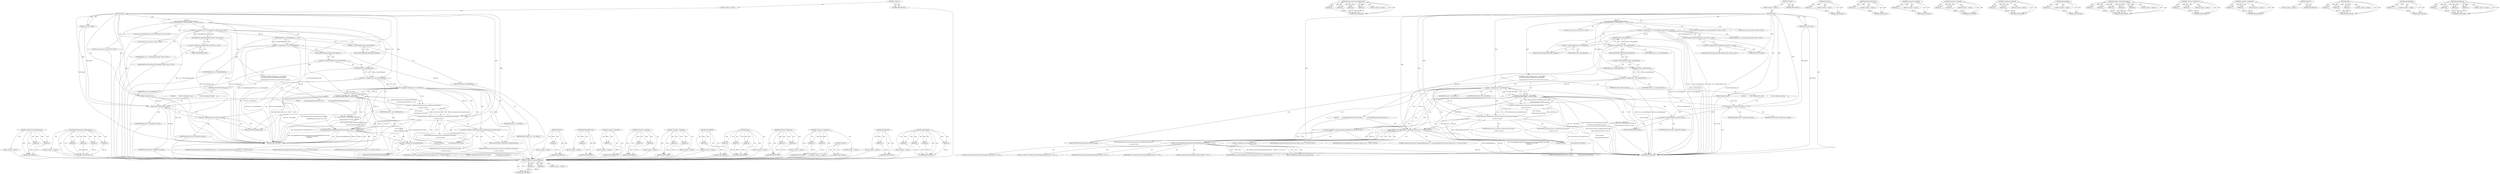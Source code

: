digraph "appendFormat" {
vulnerable_110 [label=<(METHOD,&lt;operator&gt;.indirectFieldAccess)>];
vulnerable_111 [label=<(PARAM,p1)>];
vulnerable_112 [label=<(PARAM,p2)>];
vulnerable_113 [label=<(BLOCK,&lt;empty&gt;,&lt;empty&gt;)>];
vulnerable_114 [label=<(METHOD_RETURN,ANY)>];
vulnerable_133 [label=<(METHOD,PermissionCache.checkPermission)>];
vulnerable_134 [label=<(PARAM,p1)>];
vulnerable_135 [label=<(PARAM,p2)>];
vulnerable_136 [label=<(PARAM,p3)>];
vulnerable_137 [label=<(PARAM,p4)>];
vulnerable_138 [label=<(BLOCK,&lt;empty&gt;,&lt;empty&gt;)>];
vulnerable_139 [label=<(METHOD_RETURN,ANY)>];
vulnerable_6 [label=<(METHOD,&lt;global&gt;)<SUB>1</SUB>>];
vulnerable_7 [label=<(BLOCK,&lt;empty&gt;,&lt;empty&gt;)<SUB>1</SUB>>];
vulnerable_8 [label=<(METHOD,dump)<SUB>1</SUB>>];
vulnerable_9 [label=<(PARAM,String8&amp; result)<SUB>1</SUB>>];
vulnerable_10 [label=<(PARAM,const char* prefix)<SUB>1</SUB>>];
vulnerable_11 [label="<(BLOCK,{
 const IPCThreadState* ipc = IPCThreadState::...,{
 const IPCThreadState* ipc = IPCThreadState::...)<SUB>1</SUB>>"];
vulnerable_12 [label="<(LOCAL,const IPCThreadState* ipc: IPCThreadState*)<SUB>2</SUB>>"];
vulnerable_13 [label="<(&lt;operator&gt;.assignment,* ipc = IPCThreadState::self())<SUB>2</SUB>>"];
vulnerable_14 [label="<(IDENTIFIER,ipc,* ipc = IPCThreadState::self())<SUB>2</SUB>>"];
vulnerable_15 [label="<(IPCThreadState.self,IPCThreadState::self())<SUB>2</SUB>>"];
vulnerable_16 [label="<(&lt;operator&gt;.fieldAccess,IPCThreadState::self)<SUB>2</SUB>>"];
vulnerable_17 [label="<(IDENTIFIER,IPCThreadState,IPCThreadState::self())<SUB>2</SUB>>"];
vulnerable_18 [label=<(FIELD_IDENTIFIER,self,self)<SUB>2</SUB>>];
vulnerable_19 [label="<(LOCAL,const pid_t pid: pid_t)<SUB>3</SUB>>"];
vulnerable_20 [label=<(&lt;operator&gt;.assignment,pid = ipc-&gt;getCallingPid())<SUB>3</SUB>>];
vulnerable_21 [label=<(IDENTIFIER,pid,pid = ipc-&gt;getCallingPid())<SUB>3</SUB>>];
vulnerable_22 [label=<(getCallingPid,ipc-&gt;getCallingPid())<SUB>3</SUB>>];
vulnerable_23 [label=<(&lt;operator&gt;.indirectFieldAccess,ipc-&gt;getCallingPid)<SUB>3</SUB>>];
vulnerable_24 [label=<(IDENTIFIER,ipc,ipc-&gt;getCallingPid())<SUB>3</SUB>>];
vulnerable_25 [label=<(FIELD_IDENTIFIER,getCallingPid,getCallingPid)<SUB>3</SUB>>];
vulnerable_26 [label="<(LOCAL,const uid_t uid: uid_t)<SUB>4</SUB>>"];
vulnerable_27 [label=<(&lt;operator&gt;.assignment,uid = ipc-&gt;getCallingUid())<SUB>4</SUB>>];
vulnerable_28 [label=<(IDENTIFIER,uid,uid = ipc-&gt;getCallingUid())<SUB>4</SUB>>];
vulnerable_29 [label=<(getCallingUid,ipc-&gt;getCallingUid())<SUB>4</SUB>>];
vulnerable_30 [label=<(&lt;operator&gt;.indirectFieldAccess,ipc-&gt;getCallingUid)<SUB>4</SUB>>];
vulnerable_31 [label=<(IDENTIFIER,ipc,ipc-&gt;getCallingUid())<SUB>4</SUB>>];
vulnerable_32 [label=<(FIELD_IDENTIFIER,getCallingUid,getCallingUid)<SUB>4</SUB>>];
vulnerable_33 [label="<(CONTROL_STRUCTURE,IF,if ((uid != AID_SHELL)
 &amp;&amp; !PermissionCache::checkPermission(String16(

             &quot;android.permission.DUMP&quot;), pid, uid)))<SUB>5</SUB>>"];
vulnerable_34 [label="<(&lt;operator&gt;.logicalAnd,(uid != AID_SHELL)
 &amp;&amp; !PermissionCache::checkP...)<SUB>5</SUB>>"];
vulnerable_35 [label=<(&lt;operator&gt;.notEquals,uid != AID_SHELL)<SUB>5</SUB>>];
vulnerable_36 [label=<(IDENTIFIER,uid,uid != AID_SHELL)<SUB>5</SUB>>];
vulnerable_37 [label=<(IDENTIFIER,AID_SHELL,uid != AID_SHELL)<SUB>5</SUB>>];
vulnerable_38 [label="<(&lt;operator&gt;.logicalNot,!PermissionCache::checkPermission(String16(

  ...)<SUB>6</SUB>>"];
vulnerable_39 [label="<(PermissionCache.checkPermission,PermissionCache::checkPermission(String16(

   ...)<SUB>6</SUB>>"];
vulnerable_40 [label="<(&lt;operator&gt;.fieldAccess,PermissionCache::checkPermission)<SUB>6</SUB>>"];
vulnerable_41 [label="<(IDENTIFIER,PermissionCache,PermissionCache::checkPermission(String16(

   ...)<SUB>6</SUB>>"];
vulnerable_42 [label=<(FIELD_IDENTIFIER,checkPermission,checkPermission)<SUB>6</SUB>>];
vulnerable_43 [label=<(String16,String16(

             &quot;android.permission.DUMP&quot;))<SUB>6</SUB>>];
vulnerable_44 [label=<(LITERAL,&quot;android.permission.DUMP&quot;,String16(

             &quot;android.permission.DUMP&quot;))<SUB>8</SUB>>];
vulnerable_45 [label="<(IDENTIFIER,pid,PermissionCache::checkPermission(String16(

   ...)<SUB>8</SUB>>"];
vulnerable_46 [label="<(IDENTIFIER,uid,PermissionCache::checkPermission(String16(

   ...)<SUB>8</SUB>>"];
vulnerable_47 [label=<(BLOCK,{
         result.appendFormat(&quot;Permission Deni...,{
         result.appendFormat(&quot;Permission Deni...)<SUB>8</SUB>>];
vulnerable_48 [label="<(appendFormat,result.appendFormat(&quot;Permission Denial: can't d...)<SUB>9</SUB>>"];
vulnerable_49 [label=<(&lt;operator&gt;.fieldAccess,result.appendFormat)<SUB>9</SUB>>];
vulnerable_50 [label="<(IDENTIFIER,result,result.appendFormat(&quot;Permission Denial: can't d...)<SUB>9</SUB>>"];
vulnerable_51 [label=<(FIELD_IDENTIFIER,appendFormat,appendFormat)<SUB>9</SUB>>];
vulnerable_52 [label="<(LITERAL,&quot;Permission Denial: can't dump BufferQueueConsu...,result.appendFormat(&quot;Permission Denial: can't d...)<SUB>9</SUB>>"];
vulnerable_53 [label="<(IDENTIFIER,pid,result.appendFormat(&quot;Permission Denial: can't d...)<SUB>10</SUB>>"];
vulnerable_54 [label="<(IDENTIFIER,uid,result.appendFormat(&quot;Permission Denial: can't d...)<SUB>10</SUB>>"];
vulnerable_55 [label=<(CONTROL_STRUCTURE,ELSE,else)<SUB>11</SUB>>];
vulnerable_56 [label=<(BLOCK,{
         mCore-&gt;dump(result, prefix);
     },{
         mCore-&gt;dump(result, prefix);
     })<SUB>11</SUB>>];
vulnerable_57 [label=<(dump,mCore-&gt;dump(result, prefix))<SUB>12</SUB>>];
vulnerable_58 [label=<(&lt;operator&gt;.indirectFieldAccess,mCore-&gt;dump)<SUB>12</SUB>>];
vulnerable_59 [label=<(IDENTIFIER,mCore,mCore-&gt;dump(result, prefix))<SUB>12</SUB>>];
vulnerable_60 [label=<(FIELD_IDENTIFIER,dump,dump)<SUB>12</SUB>>];
vulnerable_61 [label=<(IDENTIFIER,result,mCore-&gt;dump(result, prefix))<SUB>12</SUB>>];
vulnerable_62 [label=<(IDENTIFIER,prefix,mCore-&gt;dump(result, prefix))<SUB>12</SUB>>];
vulnerable_63 [label=<(METHOD_RETURN,void)<SUB>1</SUB>>];
vulnerable_65 [label=<(METHOD_RETURN,ANY)<SUB>1</SUB>>];
vulnerable_140 [label=<(METHOD,String16)>];
vulnerable_141 [label=<(PARAM,p1)>];
vulnerable_142 [label=<(BLOCK,&lt;empty&gt;,&lt;empty&gt;)>];
vulnerable_143 [label=<(METHOD_RETURN,ANY)>];
vulnerable_97 [label=<(METHOD,IPCThreadState.self)>];
vulnerable_98 [label=<(PARAM,p1)>];
vulnerable_99 [label=<(BLOCK,&lt;empty&gt;,&lt;empty&gt;)>];
vulnerable_100 [label=<(METHOD_RETURN,ANY)>];
vulnerable_129 [label=<(METHOD,&lt;operator&gt;.logicalNot)>];
vulnerable_130 [label=<(PARAM,p1)>];
vulnerable_131 [label=<(BLOCK,&lt;empty&gt;,&lt;empty&gt;)>];
vulnerable_132 [label=<(METHOD_RETURN,ANY)>];
vulnerable_124 [label=<(METHOD,&lt;operator&gt;.notEquals)>];
vulnerable_125 [label=<(PARAM,p1)>];
vulnerable_126 [label=<(PARAM,p2)>];
vulnerable_127 [label=<(BLOCK,&lt;empty&gt;,&lt;empty&gt;)>];
vulnerable_128 [label=<(METHOD_RETURN,ANY)>];
vulnerable_119 [label=<(METHOD,&lt;operator&gt;.logicalAnd)>];
vulnerable_120 [label=<(PARAM,p1)>];
vulnerable_121 [label=<(PARAM,p2)>];
vulnerable_122 [label=<(BLOCK,&lt;empty&gt;,&lt;empty&gt;)>];
vulnerable_123 [label=<(METHOD_RETURN,ANY)>];
vulnerable_106 [label=<(METHOD,getCallingPid)>];
vulnerable_107 [label=<(PARAM,p1)>];
vulnerable_108 [label=<(BLOCK,&lt;empty&gt;,&lt;empty&gt;)>];
vulnerable_109 [label=<(METHOD_RETURN,ANY)>];
vulnerable_151 [label=<(METHOD,dump)>];
vulnerable_152 [label=<(PARAM,p1)>];
vulnerable_153 [label=<(PARAM,p2)>];
vulnerable_154 [label=<(PARAM,p3)>];
vulnerable_155 [label=<(BLOCK,&lt;empty&gt;,&lt;empty&gt;)>];
vulnerable_156 [label=<(METHOD_RETURN,ANY)>];
vulnerable_101 [label=<(METHOD,&lt;operator&gt;.fieldAccess)>];
vulnerable_102 [label=<(PARAM,p1)>];
vulnerable_103 [label=<(PARAM,p2)>];
vulnerable_104 [label=<(BLOCK,&lt;empty&gt;,&lt;empty&gt;)>];
vulnerable_105 [label=<(METHOD_RETURN,ANY)>];
vulnerable_92 [label=<(METHOD,&lt;operator&gt;.assignment)>];
vulnerable_93 [label=<(PARAM,p1)>];
vulnerable_94 [label=<(PARAM,p2)>];
vulnerable_95 [label=<(BLOCK,&lt;empty&gt;,&lt;empty&gt;)>];
vulnerable_96 [label=<(METHOD_RETURN,ANY)>];
vulnerable_86 [label=<(METHOD,&lt;global&gt;)<SUB>1</SUB>>];
vulnerable_87 [label=<(BLOCK,&lt;empty&gt;,&lt;empty&gt;)>];
vulnerable_88 [label=<(METHOD_RETURN,ANY)>];
vulnerable_115 [label=<(METHOD,getCallingUid)>];
vulnerable_116 [label=<(PARAM,p1)>];
vulnerable_117 [label=<(BLOCK,&lt;empty&gt;,&lt;empty&gt;)>];
vulnerable_118 [label=<(METHOD_RETURN,ANY)>];
vulnerable_144 [label=<(METHOD,appendFormat)>];
vulnerable_145 [label=<(PARAM,p1)>];
vulnerable_146 [label=<(PARAM,p2)>];
vulnerable_147 [label=<(PARAM,p3)>];
vulnerable_148 [label=<(PARAM,p4)>];
vulnerable_149 [label=<(BLOCK,&lt;empty&gt;,&lt;empty&gt;)>];
vulnerable_150 [label=<(METHOD_RETURN,ANY)>];
fixed_120 [label=<(METHOD,&lt;operator&gt;.indirectFieldAccess)>];
fixed_121 [label=<(PARAM,p1)>];
fixed_122 [label=<(PARAM,p2)>];
fixed_123 [label=<(BLOCK,&lt;empty&gt;,&lt;empty&gt;)>];
fixed_124 [label=<(METHOD_RETURN,ANY)>];
fixed_143 [label=<(METHOD,PermissionCache.checkPermission)>];
fixed_144 [label=<(PARAM,p1)>];
fixed_145 [label=<(PARAM,p2)>];
fixed_146 [label=<(PARAM,p3)>];
fixed_147 [label=<(PARAM,p4)>];
fixed_148 [label=<(BLOCK,&lt;empty&gt;,&lt;empty&gt;)>];
fixed_149 [label=<(METHOD_RETURN,ANY)>];
fixed_6 [label=<(METHOD,&lt;global&gt;)<SUB>1</SUB>>];
fixed_7 [label=<(BLOCK,&lt;empty&gt;,&lt;empty&gt;)<SUB>1</SUB>>];
fixed_8 [label=<(METHOD,dump)<SUB>1</SUB>>];
fixed_9 [label=<(PARAM,String8&amp; result)<SUB>1</SUB>>];
fixed_10 [label=<(PARAM,const char* prefix)<SUB>1</SUB>>];
fixed_11 [label="<(BLOCK,{
 const IPCThreadState* ipc = IPCThreadState::...,{
 const IPCThreadState* ipc = IPCThreadState::...)<SUB>1</SUB>>"];
fixed_12 [label="<(LOCAL,const IPCThreadState* ipc: IPCThreadState*)<SUB>2</SUB>>"];
fixed_13 [label="<(&lt;operator&gt;.assignment,* ipc = IPCThreadState::self())<SUB>2</SUB>>"];
fixed_14 [label="<(IDENTIFIER,ipc,* ipc = IPCThreadState::self())<SUB>2</SUB>>"];
fixed_15 [label="<(IPCThreadState.self,IPCThreadState::self())<SUB>2</SUB>>"];
fixed_16 [label="<(&lt;operator&gt;.fieldAccess,IPCThreadState::self)<SUB>2</SUB>>"];
fixed_17 [label="<(IDENTIFIER,IPCThreadState,IPCThreadState::self())<SUB>2</SUB>>"];
fixed_18 [label=<(FIELD_IDENTIFIER,self,self)<SUB>2</SUB>>];
fixed_19 [label="<(LOCAL,const pid_t pid: pid_t)<SUB>3</SUB>>"];
fixed_20 [label=<(&lt;operator&gt;.assignment,pid = ipc-&gt;getCallingPid())<SUB>3</SUB>>];
fixed_21 [label=<(IDENTIFIER,pid,pid = ipc-&gt;getCallingPid())<SUB>3</SUB>>];
fixed_22 [label=<(getCallingPid,ipc-&gt;getCallingPid())<SUB>3</SUB>>];
fixed_23 [label=<(&lt;operator&gt;.indirectFieldAccess,ipc-&gt;getCallingPid)<SUB>3</SUB>>];
fixed_24 [label=<(IDENTIFIER,ipc,ipc-&gt;getCallingPid())<SUB>3</SUB>>];
fixed_25 [label=<(FIELD_IDENTIFIER,getCallingPid,getCallingPid)<SUB>3</SUB>>];
fixed_26 [label="<(LOCAL,const uid_t uid: uid_t)<SUB>4</SUB>>"];
fixed_27 [label=<(&lt;operator&gt;.assignment,uid = ipc-&gt;getCallingUid())<SUB>4</SUB>>];
fixed_28 [label=<(IDENTIFIER,uid,uid = ipc-&gt;getCallingUid())<SUB>4</SUB>>];
fixed_29 [label=<(getCallingUid,ipc-&gt;getCallingUid())<SUB>4</SUB>>];
fixed_30 [label=<(&lt;operator&gt;.indirectFieldAccess,ipc-&gt;getCallingUid)<SUB>4</SUB>>];
fixed_31 [label=<(IDENTIFIER,ipc,ipc-&gt;getCallingUid())<SUB>4</SUB>>];
fixed_32 [label=<(FIELD_IDENTIFIER,getCallingUid,getCallingUid)<SUB>4</SUB>>];
fixed_33 [label="<(CONTROL_STRUCTURE,IF,if ((uid != AID_SHELL)
 &amp;&amp; !PermissionCache::checkPermission(String16(

             &quot;android.permission.DUMP&quot;), pid, uid)))<SUB>5</SUB>>"];
fixed_34 [label="<(&lt;operator&gt;.logicalAnd,(uid != AID_SHELL)
 &amp;&amp; !PermissionCache::checkP...)<SUB>5</SUB>>"];
fixed_35 [label=<(&lt;operator&gt;.notEquals,uid != AID_SHELL)<SUB>5</SUB>>];
fixed_36 [label=<(IDENTIFIER,uid,uid != AID_SHELL)<SUB>5</SUB>>];
fixed_37 [label=<(IDENTIFIER,AID_SHELL,uid != AID_SHELL)<SUB>5</SUB>>];
fixed_38 [label="<(&lt;operator&gt;.logicalNot,!PermissionCache::checkPermission(String16(

  ...)<SUB>6</SUB>>"];
fixed_39 [label="<(PermissionCache.checkPermission,PermissionCache::checkPermission(String16(

   ...)<SUB>6</SUB>>"];
fixed_40 [label="<(&lt;operator&gt;.fieldAccess,PermissionCache::checkPermission)<SUB>6</SUB>>"];
fixed_41 [label="<(IDENTIFIER,PermissionCache,PermissionCache::checkPermission(String16(

   ...)<SUB>6</SUB>>"];
fixed_42 [label=<(FIELD_IDENTIFIER,checkPermission,checkPermission)<SUB>6</SUB>>];
fixed_43 [label=<(String16,String16(

             &quot;android.permission.DUMP&quot;))<SUB>6</SUB>>];
fixed_44 [label=<(LITERAL,&quot;android.permission.DUMP&quot;,String16(

             &quot;android.permission.DUMP&quot;))<SUB>8</SUB>>];
fixed_45 [label="<(IDENTIFIER,pid,PermissionCache::checkPermission(String16(

   ...)<SUB>8</SUB>>"];
fixed_46 [label="<(IDENTIFIER,uid,PermissionCache::checkPermission(String16(

   ...)<SUB>8</SUB>>"];
fixed_47 [label=<(BLOCK,{
         result.appendFormat(&quot;Permission Deni...,{
         result.appendFormat(&quot;Permission Deni...)<SUB>8</SUB>>];
fixed_48 [label="<(appendFormat,result.appendFormat(&quot;Permission Denial: can't d...)<SUB>9</SUB>>"];
fixed_49 [label=<(&lt;operator&gt;.fieldAccess,result.appendFormat)<SUB>9</SUB>>];
fixed_50 [label="<(IDENTIFIER,result,result.appendFormat(&quot;Permission Denial: can't d...)<SUB>9</SUB>>"];
fixed_51 [label=<(FIELD_IDENTIFIER,appendFormat,appendFormat)<SUB>9</SUB>>];
fixed_52 [label="<(LITERAL,&quot;Permission Denial: can't dump BufferQueueConsu...,result.appendFormat(&quot;Permission Denial: can't d...)<SUB>9</SUB>>"];
fixed_53 [label="<(IDENTIFIER,pid,result.appendFormat(&quot;Permission Denial: can't d...)<SUB>10</SUB>>"];
fixed_54 [label="<(IDENTIFIER,uid,result.appendFormat(&quot;Permission Denial: can't d...)<SUB>10</SUB>>"];
fixed_55 [label=<(android_errorWriteWithInfoLog,android_errorWriteWithInfoLog(0x534e4554, &quot;2704...)<SUB>11</SUB>>];
fixed_56 [label=<(LITERAL,0x534e4554,android_errorWriteWithInfoLog(0x534e4554, &quot;2704...)<SUB>11</SUB>>];
fixed_57 [label=<(LITERAL,&quot;27046057&quot;,android_errorWriteWithInfoLog(0x534e4554, &quot;2704...)<SUB>11</SUB>>];
fixed_58 [label=<(IDENTIFIER,uid,android_errorWriteWithInfoLog(0x534e4554, &quot;2704...)<SUB>11</SUB>>];
fixed_59 [label=<(IDENTIFIER,NULL,android_errorWriteWithInfoLog(0x534e4554, &quot;2704...)<SUB>11</SUB>>];
fixed_60 [label=<(LITERAL,0,android_errorWriteWithInfoLog(0x534e4554, &quot;2704...)<SUB>11</SUB>>];
fixed_61 [label=<(CONTROL_STRUCTURE,ELSE,else)<SUB>12</SUB>>];
fixed_62 [label=<(BLOCK,{
         mCore-&gt;dump(result, prefix);
     },{
         mCore-&gt;dump(result, prefix);
     })<SUB>12</SUB>>];
fixed_63 [label=<(dump,mCore-&gt;dump(result, prefix))<SUB>13</SUB>>];
fixed_64 [label=<(&lt;operator&gt;.indirectFieldAccess,mCore-&gt;dump)<SUB>13</SUB>>];
fixed_65 [label=<(IDENTIFIER,mCore,mCore-&gt;dump(result, prefix))<SUB>13</SUB>>];
fixed_66 [label=<(FIELD_IDENTIFIER,dump,dump)<SUB>13</SUB>>];
fixed_67 [label=<(IDENTIFIER,result,mCore-&gt;dump(result, prefix))<SUB>13</SUB>>];
fixed_68 [label=<(IDENTIFIER,prefix,mCore-&gt;dump(result, prefix))<SUB>13</SUB>>];
fixed_69 [label=<(METHOD_RETURN,void)<SUB>1</SUB>>];
fixed_71 [label=<(METHOD_RETURN,ANY)<SUB>1</SUB>>];
fixed_150 [label=<(METHOD,String16)>];
fixed_151 [label=<(PARAM,p1)>];
fixed_152 [label=<(BLOCK,&lt;empty&gt;,&lt;empty&gt;)>];
fixed_153 [label=<(METHOD_RETURN,ANY)>];
fixed_107 [label=<(METHOD,IPCThreadState.self)>];
fixed_108 [label=<(PARAM,p1)>];
fixed_109 [label=<(BLOCK,&lt;empty&gt;,&lt;empty&gt;)>];
fixed_110 [label=<(METHOD_RETURN,ANY)>];
fixed_139 [label=<(METHOD,&lt;operator&gt;.logicalNot)>];
fixed_140 [label=<(PARAM,p1)>];
fixed_141 [label=<(BLOCK,&lt;empty&gt;,&lt;empty&gt;)>];
fixed_142 [label=<(METHOD_RETURN,ANY)>];
fixed_134 [label=<(METHOD,&lt;operator&gt;.notEquals)>];
fixed_135 [label=<(PARAM,p1)>];
fixed_136 [label=<(PARAM,p2)>];
fixed_137 [label=<(BLOCK,&lt;empty&gt;,&lt;empty&gt;)>];
fixed_138 [label=<(METHOD_RETURN,ANY)>];
fixed_129 [label=<(METHOD,&lt;operator&gt;.logicalAnd)>];
fixed_130 [label=<(PARAM,p1)>];
fixed_131 [label=<(PARAM,p2)>];
fixed_132 [label=<(BLOCK,&lt;empty&gt;,&lt;empty&gt;)>];
fixed_133 [label=<(METHOD_RETURN,ANY)>];
fixed_116 [label=<(METHOD,getCallingPid)>];
fixed_117 [label=<(PARAM,p1)>];
fixed_118 [label=<(BLOCK,&lt;empty&gt;,&lt;empty&gt;)>];
fixed_119 [label=<(METHOD_RETURN,ANY)>];
fixed_161 [label=<(METHOD,android_errorWriteWithInfoLog)>];
fixed_162 [label=<(PARAM,p1)>];
fixed_163 [label=<(PARAM,p2)>];
fixed_164 [label=<(PARAM,p3)>];
fixed_165 [label=<(PARAM,p4)>];
fixed_166 [label=<(PARAM,p5)>];
fixed_167 [label=<(BLOCK,&lt;empty&gt;,&lt;empty&gt;)>];
fixed_168 [label=<(METHOD_RETURN,ANY)>];
fixed_111 [label=<(METHOD,&lt;operator&gt;.fieldAccess)>];
fixed_112 [label=<(PARAM,p1)>];
fixed_113 [label=<(PARAM,p2)>];
fixed_114 [label=<(BLOCK,&lt;empty&gt;,&lt;empty&gt;)>];
fixed_115 [label=<(METHOD_RETURN,ANY)>];
fixed_102 [label=<(METHOD,&lt;operator&gt;.assignment)>];
fixed_103 [label=<(PARAM,p1)>];
fixed_104 [label=<(PARAM,p2)>];
fixed_105 [label=<(BLOCK,&lt;empty&gt;,&lt;empty&gt;)>];
fixed_106 [label=<(METHOD_RETURN,ANY)>];
fixed_96 [label=<(METHOD,&lt;global&gt;)<SUB>1</SUB>>];
fixed_97 [label=<(BLOCK,&lt;empty&gt;,&lt;empty&gt;)>];
fixed_98 [label=<(METHOD_RETURN,ANY)>];
fixed_169 [label=<(METHOD,dump)>];
fixed_170 [label=<(PARAM,p1)>];
fixed_171 [label=<(PARAM,p2)>];
fixed_172 [label=<(PARAM,p3)>];
fixed_173 [label=<(BLOCK,&lt;empty&gt;,&lt;empty&gt;)>];
fixed_174 [label=<(METHOD_RETURN,ANY)>];
fixed_125 [label=<(METHOD,getCallingUid)>];
fixed_126 [label=<(PARAM,p1)>];
fixed_127 [label=<(BLOCK,&lt;empty&gt;,&lt;empty&gt;)>];
fixed_128 [label=<(METHOD_RETURN,ANY)>];
fixed_154 [label=<(METHOD,appendFormat)>];
fixed_155 [label=<(PARAM,p1)>];
fixed_156 [label=<(PARAM,p2)>];
fixed_157 [label=<(PARAM,p3)>];
fixed_158 [label=<(PARAM,p4)>];
fixed_159 [label=<(BLOCK,&lt;empty&gt;,&lt;empty&gt;)>];
fixed_160 [label=<(METHOD_RETURN,ANY)>];
vulnerable_110 -> vulnerable_111  [key=0, label="AST: "];
vulnerable_110 -> vulnerable_111  [key=1, label="DDG: "];
vulnerable_110 -> vulnerable_113  [key=0, label="AST: "];
vulnerable_110 -> vulnerable_112  [key=0, label="AST: "];
vulnerable_110 -> vulnerable_112  [key=1, label="DDG: "];
vulnerable_110 -> vulnerable_114  [key=0, label="AST: "];
vulnerable_110 -> vulnerable_114  [key=1, label="CFG: "];
vulnerable_111 -> vulnerable_114  [key=0, label="DDG: p1"];
vulnerable_112 -> vulnerable_114  [key=0, label="DDG: p2"];
vulnerable_113 -> fixed_120  [key=0];
vulnerable_114 -> fixed_120  [key=0];
vulnerable_133 -> vulnerable_134  [key=0, label="AST: "];
vulnerable_133 -> vulnerable_134  [key=1, label="DDG: "];
vulnerable_133 -> vulnerable_138  [key=0, label="AST: "];
vulnerable_133 -> vulnerable_135  [key=0, label="AST: "];
vulnerable_133 -> vulnerable_135  [key=1, label="DDG: "];
vulnerable_133 -> vulnerable_139  [key=0, label="AST: "];
vulnerable_133 -> vulnerable_139  [key=1, label="CFG: "];
vulnerable_133 -> vulnerable_136  [key=0, label="AST: "];
vulnerable_133 -> vulnerable_136  [key=1, label="DDG: "];
vulnerable_133 -> vulnerable_137  [key=0, label="AST: "];
vulnerable_133 -> vulnerable_137  [key=1, label="DDG: "];
vulnerable_134 -> vulnerable_139  [key=0, label="DDG: p1"];
vulnerable_135 -> vulnerable_139  [key=0, label="DDG: p2"];
vulnerable_136 -> vulnerable_139  [key=0, label="DDG: p3"];
vulnerable_137 -> vulnerable_139  [key=0, label="DDG: p4"];
vulnerable_138 -> fixed_120  [key=0];
vulnerable_139 -> fixed_120  [key=0];
vulnerable_6 -> vulnerable_7  [key=0, label="AST: "];
vulnerable_6 -> vulnerable_65  [key=0, label="AST: "];
vulnerable_6 -> vulnerable_65  [key=1, label="CFG: "];
vulnerable_7 -> vulnerable_8  [key=0, label="AST: "];
vulnerable_8 -> vulnerable_9  [key=0, label="AST: "];
vulnerable_8 -> vulnerable_9  [key=1, label="DDG: "];
vulnerable_8 -> vulnerable_10  [key=0, label="AST: "];
vulnerable_8 -> vulnerable_10  [key=1, label="DDG: "];
vulnerable_8 -> vulnerable_11  [key=0, label="AST: "];
vulnerable_8 -> vulnerable_63  [key=0, label="AST: "];
vulnerable_8 -> vulnerable_18  [key=0, label="CFG: "];
vulnerable_8 -> vulnerable_35  [key=0, label="DDG: "];
vulnerable_8 -> vulnerable_48  [key=0, label="DDG: "];
vulnerable_8 -> vulnerable_39  [key=0, label="DDG: "];
vulnerable_8 -> vulnerable_57  [key=0, label="DDG: "];
vulnerable_8 -> vulnerable_43  [key=0, label="DDG: "];
vulnerable_9 -> vulnerable_63  [key=0, label="DDG: result"];
vulnerable_9 -> vulnerable_48  [key=0, label="DDG: result"];
vulnerable_9 -> vulnerable_57  [key=0, label="DDG: result"];
vulnerable_10 -> vulnerable_63  [key=0, label="DDG: prefix"];
vulnerable_10 -> vulnerable_57  [key=0, label="DDG: prefix"];
vulnerable_11 -> vulnerable_12  [key=0, label="AST: "];
vulnerable_11 -> vulnerable_13  [key=0, label="AST: "];
vulnerable_11 -> vulnerable_19  [key=0, label="AST: "];
vulnerable_11 -> vulnerable_20  [key=0, label="AST: "];
vulnerable_11 -> vulnerable_26  [key=0, label="AST: "];
vulnerable_11 -> vulnerable_27  [key=0, label="AST: "];
vulnerable_11 -> vulnerable_33  [key=0, label="AST: "];
vulnerable_12 -> fixed_120  [key=0];
vulnerable_13 -> vulnerable_14  [key=0, label="AST: "];
vulnerable_13 -> vulnerable_15  [key=0, label="AST: "];
vulnerable_13 -> vulnerable_25  [key=0, label="CFG: "];
vulnerable_13 -> vulnerable_63  [key=0, label="DDG: ipc"];
vulnerable_13 -> vulnerable_63  [key=1, label="DDG: IPCThreadState::self()"];
vulnerable_13 -> vulnerable_63  [key=2, label="DDG: * ipc = IPCThreadState::self()"];
vulnerable_13 -> vulnerable_22  [key=0, label="DDG: ipc"];
vulnerable_13 -> vulnerable_29  [key=0, label="DDG: ipc"];
vulnerable_14 -> fixed_120  [key=0];
vulnerable_15 -> vulnerable_16  [key=0, label="AST: "];
vulnerable_15 -> vulnerable_13  [key=0, label="CFG: "];
vulnerable_15 -> vulnerable_13  [key=1, label="DDG: IPCThreadState::self"];
vulnerable_15 -> vulnerable_63  [key=0, label="DDG: IPCThreadState::self"];
vulnerable_16 -> vulnerable_17  [key=0, label="AST: "];
vulnerable_16 -> vulnerable_18  [key=0, label="AST: "];
vulnerable_16 -> vulnerable_15  [key=0, label="CFG: "];
vulnerable_17 -> fixed_120  [key=0];
vulnerable_18 -> vulnerable_16  [key=0, label="CFG: "];
vulnerable_19 -> fixed_120  [key=0];
vulnerable_20 -> vulnerable_21  [key=0, label="AST: "];
vulnerable_20 -> vulnerable_22  [key=0, label="AST: "];
vulnerable_20 -> vulnerable_32  [key=0, label="CFG: "];
vulnerable_20 -> vulnerable_63  [key=0, label="DDG: ipc-&gt;getCallingPid()"];
vulnerable_20 -> vulnerable_63  [key=1, label="DDG: pid = ipc-&gt;getCallingPid()"];
vulnerable_20 -> vulnerable_48  [key=0, label="DDG: pid"];
vulnerable_20 -> vulnerable_39  [key=0, label="DDG: pid"];
vulnerable_21 -> fixed_120  [key=0];
vulnerable_22 -> vulnerable_23  [key=0, label="AST: "];
vulnerable_22 -> vulnerable_20  [key=0, label="CFG: "];
vulnerable_22 -> vulnerable_20  [key=1, label="DDG: ipc-&gt;getCallingPid"];
vulnerable_22 -> vulnerable_63  [key=0, label="DDG: ipc-&gt;getCallingPid"];
vulnerable_23 -> vulnerable_24  [key=0, label="AST: "];
vulnerable_23 -> vulnerable_25  [key=0, label="AST: "];
vulnerable_23 -> vulnerable_22  [key=0, label="CFG: "];
vulnerable_24 -> fixed_120  [key=0];
vulnerable_25 -> vulnerable_23  [key=0, label="CFG: "];
vulnerable_26 -> fixed_120  [key=0];
vulnerable_27 -> vulnerable_28  [key=0, label="AST: "];
vulnerable_27 -> vulnerable_29  [key=0, label="AST: "];
vulnerable_27 -> vulnerable_35  [key=0, label="CFG: "];
vulnerable_27 -> vulnerable_35  [key=1, label="DDG: uid"];
vulnerable_27 -> vulnerable_63  [key=0, label="DDG: ipc-&gt;getCallingUid()"];
vulnerable_27 -> vulnerable_63  [key=1, label="DDG: uid = ipc-&gt;getCallingUid()"];
vulnerable_28 -> fixed_120  [key=0];
vulnerable_29 -> vulnerable_30  [key=0, label="AST: "];
vulnerable_29 -> vulnerable_27  [key=0, label="CFG: "];
vulnerable_29 -> vulnerable_27  [key=1, label="DDG: ipc-&gt;getCallingUid"];
vulnerable_29 -> vulnerable_63  [key=0, label="DDG: ipc-&gt;getCallingUid"];
vulnerable_30 -> vulnerable_31  [key=0, label="AST: "];
vulnerable_30 -> vulnerable_32  [key=0, label="AST: "];
vulnerable_30 -> vulnerable_29  [key=0, label="CFG: "];
vulnerable_31 -> fixed_120  [key=0];
vulnerable_32 -> vulnerable_30  [key=0, label="CFG: "];
vulnerable_33 -> vulnerable_34  [key=0, label="AST: "];
vulnerable_33 -> vulnerable_47  [key=0, label="AST: "];
vulnerable_33 -> vulnerable_55  [key=0, label="AST: "];
vulnerable_34 -> vulnerable_35  [key=0, label="AST: "];
vulnerable_34 -> vulnerable_38  [key=0, label="AST: "];
vulnerable_34 -> vulnerable_51  [key=0, label="CFG: "];
vulnerable_34 -> vulnerable_51  [key=1, label="CDG: "];
vulnerable_34 -> vulnerable_60  [key=0, label="CFG: "];
vulnerable_34 -> vulnerable_60  [key=1, label="CDG: "];
vulnerable_34 -> vulnerable_63  [key=0, label="DDG: uid != AID_SHELL"];
vulnerable_34 -> vulnerable_63  [key=1, label="DDG: !PermissionCache::checkPermission(String16(

             &quot;android.permission.DUMP&quot;), pid, uid)"];
vulnerable_34 -> vulnerable_63  [key=2, label="DDG: (uid != AID_SHELL)
 &amp;&amp; !PermissionCache::checkPermission(String16(

             &quot;android.permission.DUMP&quot;), pid, uid)"];
vulnerable_34 -> vulnerable_48  [key=0, label="CDG: "];
vulnerable_34 -> vulnerable_58  [key=0, label="CDG: "];
vulnerable_34 -> vulnerable_49  [key=0, label="CDG: "];
vulnerable_34 -> vulnerable_57  [key=0, label="CDG: "];
vulnerable_35 -> vulnerable_36  [key=0, label="AST: "];
vulnerable_35 -> vulnerable_37  [key=0, label="AST: "];
vulnerable_35 -> vulnerable_34  [key=0, label="CFG: "];
vulnerable_35 -> vulnerable_34  [key=1, label="DDG: uid"];
vulnerable_35 -> vulnerable_34  [key=2, label="DDG: AID_SHELL"];
vulnerable_35 -> vulnerable_42  [key=0, label="CFG: "];
vulnerable_35 -> vulnerable_42  [key=1, label="CDG: "];
vulnerable_35 -> vulnerable_63  [key=0, label="DDG: AID_SHELL"];
vulnerable_35 -> vulnerable_48  [key=0, label="DDG: uid"];
vulnerable_35 -> vulnerable_39  [key=0, label="DDG: uid"];
vulnerable_35 -> vulnerable_39  [key=1, label="CDG: "];
vulnerable_35 -> vulnerable_40  [key=0, label="CDG: "];
vulnerable_35 -> vulnerable_38  [key=0, label="CDG: "];
vulnerable_35 -> vulnerable_43  [key=0, label="CDG: "];
vulnerable_36 -> fixed_120  [key=0];
vulnerable_37 -> fixed_120  [key=0];
vulnerable_38 -> vulnerable_39  [key=0, label="AST: "];
vulnerable_38 -> vulnerable_34  [key=0, label="CFG: "];
vulnerable_38 -> vulnerable_34  [key=1, label="DDG: PermissionCache::checkPermission(String16(

             &quot;android.permission.DUMP&quot;), pid, uid)"];
vulnerable_38 -> vulnerable_63  [key=0, label="DDG: PermissionCache::checkPermission(String16(

             &quot;android.permission.DUMP&quot;), pid, uid)"];
vulnerable_39 -> vulnerable_40  [key=0, label="AST: "];
vulnerable_39 -> vulnerable_43  [key=0, label="AST: "];
vulnerable_39 -> vulnerable_45  [key=0, label="AST: "];
vulnerable_39 -> vulnerable_46  [key=0, label="AST: "];
vulnerable_39 -> vulnerable_38  [key=0, label="CFG: "];
vulnerable_39 -> vulnerable_38  [key=1, label="DDG: PermissionCache::checkPermission"];
vulnerable_39 -> vulnerable_38  [key=2, label="DDG: String16(

             &quot;android.permission.DUMP&quot;)"];
vulnerable_39 -> vulnerable_38  [key=3, label="DDG: pid"];
vulnerable_39 -> vulnerable_38  [key=4, label="DDG: uid"];
vulnerable_39 -> vulnerable_63  [key=0, label="DDG: PermissionCache::checkPermission"];
vulnerable_39 -> vulnerable_63  [key=1, label="DDG: String16(

             &quot;android.permission.DUMP&quot;)"];
vulnerable_39 -> vulnerable_48  [key=0, label="DDG: pid"];
vulnerable_39 -> vulnerable_48  [key=1, label="DDG: uid"];
vulnerable_40 -> vulnerable_41  [key=0, label="AST: "];
vulnerable_40 -> vulnerable_42  [key=0, label="AST: "];
vulnerable_40 -> vulnerable_43  [key=0, label="CFG: "];
vulnerable_41 -> fixed_120  [key=0];
vulnerable_42 -> vulnerable_40  [key=0, label="CFG: "];
vulnerable_43 -> vulnerable_44  [key=0, label="AST: "];
vulnerable_43 -> vulnerable_39  [key=0, label="CFG: "];
vulnerable_43 -> vulnerable_39  [key=1, label="DDG: &quot;android.permission.DUMP&quot;"];
vulnerable_44 -> fixed_120  [key=0];
vulnerable_45 -> fixed_120  [key=0];
vulnerable_46 -> fixed_120  [key=0];
vulnerable_47 -> vulnerable_48  [key=0, label="AST: "];
vulnerable_48 -> vulnerable_49  [key=0, label="AST: "];
vulnerable_48 -> vulnerable_52  [key=0, label="AST: "];
vulnerable_48 -> vulnerable_53  [key=0, label="AST: "];
vulnerable_48 -> vulnerable_54  [key=0, label="AST: "];
vulnerable_48 -> vulnerable_63  [key=0, label="CFG: "];
vulnerable_48 -> vulnerable_63  [key=1, label="DDG: result.appendFormat"];
vulnerable_48 -> vulnerable_63  [key=2, label="DDG: pid"];
vulnerable_48 -> vulnerable_63  [key=3, label="DDG: uid"];
vulnerable_48 -> vulnerable_63  [key=4, label="DDG: result.appendFormat(&quot;Permission Denial: can't dump BufferQueueConsumer &quot;
                 &quot;from pid=%d, uid=%d\n&quot;, pid, uid)"];
vulnerable_49 -> vulnerable_50  [key=0, label="AST: "];
vulnerable_49 -> vulnerable_51  [key=0, label="AST: "];
vulnerable_49 -> vulnerable_48  [key=0, label="CFG: "];
vulnerable_50 -> fixed_120  [key=0];
vulnerable_51 -> vulnerable_49  [key=0, label="CFG: "];
vulnerable_52 -> fixed_120  [key=0];
vulnerable_53 -> fixed_120  [key=0];
vulnerable_54 -> fixed_120  [key=0];
vulnerable_55 -> vulnerable_56  [key=0, label="AST: "];
vulnerable_56 -> vulnerable_57  [key=0, label="AST: "];
vulnerable_57 -> vulnerable_58  [key=0, label="AST: "];
vulnerable_57 -> vulnerable_61  [key=0, label="AST: "];
vulnerable_57 -> vulnerable_62  [key=0, label="AST: "];
vulnerable_57 -> vulnerable_63  [key=0, label="CFG: "];
vulnerable_58 -> vulnerable_59  [key=0, label="AST: "];
vulnerable_58 -> vulnerable_60  [key=0, label="AST: "];
vulnerable_58 -> vulnerable_57  [key=0, label="CFG: "];
vulnerable_59 -> fixed_120  [key=0];
vulnerable_60 -> vulnerable_58  [key=0, label="CFG: "];
vulnerable_61 -> fixed_120  [key=0];
vulnerable_62 -> fixed_120  [key=0];
vulnerable_63 -> fixed_120  [key=0];
vulnerable_65 -> fixed_120  [key=0];
vulnerable_140 -> vulnerable_141  [key=0, label="AST: "];
vulnerable_140 -> vulnerable_141  [key=1, label="DDG: "];
vulnerable_140 -> vulnerable_142  [key=0, label="AST: "];
vulnerable_140 -> vulnerable_143  [key=0, label="AST: "];
vulnerable_140 -> vulnerable_143  [key=1, label="CFG: "];
vulnerable_141 -> vulnerable_143  [key=0, label="DDG: p1"];
vulnerable_142 -> fixed_120  [key=0];
vulnerable_143 -> fixed_120  [key=0];
vulnerable_97 -> vulnerable_98  [key=0, label="AST: "];
vulnerable_97 -> vulnerable_98  [key=1, label="DDG: "];
vulnerable_97 -> vulnerable_99  [key=0, label="AST: "];
vulnerable_97 -> vulnerable_100  [key=0, label="AST: "];
vulnerable_97 -> vulnerable_100  [key=1, label="CFG: "];
vulnerable_98 -> vulnerable_100  [key=0, label="DDG: p1"];
vulnerable_99 -> fixed_120  [key=0];
vulnerable_100 -> fixed_120  [key=0];
vulnerable_129 -> vulnerable_130  [key=0, label="AST: "];
vulnerable_129 -> vulnerable_130  [key=1, label="DDG: "];
vulnerable_129 -> vulnerable_131  [key=0, label="AST: "];
vulnerable_129 -> vulnerable_132  [key=0, label="AST: "];
vulnerable_129 -> vulnerable_132  [key=1, label="CFG: "];
vulnerable_130 -> vulnerable_132  [key=0, label="DDG: p1"];
vulnerable_131 -> fixed_120  [key=0];
vulnerable_132 -> fixed_120  [key=0];
vulnerable_124 -> vulnerable_125  [key=0, label="AST: "];
vulnerable_124 -> vulnerable_125  [key=1, label="DDG: "];
vulnerable_124 -> vulnerable_127  [key=0, label="AST: "];
vulnerable_124 -> vulnerable_126  [key=0, label="AST: "];
vulnerable_124 -> vulnerable_126  [key=1, label="DDG: "];
vulnerable_124 -> vulnerable_128  [key=0, label="AST: "];
vulnerable_124 -> vulnerable_128  [key=1, label="CFG: "];
vulnerable_125 -> vulnerable_128  [key=0, label="DDG: p1"];
vulnerable_126 -> vulnerable_128  [key=0, label="DDG: p2"];
vulnerable_127 -> fixed_120  [key=0];
vulnerable_128 -> fixed_120  [key=0];
vulnerable_119 -> vulnerable_120  [key=0, label="AST: "];
vulnerable_119 -> vulnerable_120  [key=1, label="DDG: "];
vulnerable_119 -> vulnerable_122  [key=0, label="AST: "];
vulnerable_119 -> vulnerable_121  [key=0, label="AST: "];
vulnerable_119 -> vulnerable_121  [key=1, label="DDG: "];
vulnerable_119 -> vulnerable_123  [key=0, label="AST: "];
vulnerable_119 -> vulnerable_123  [key=1, label="CFG: "];
vulnerable_120 -> vulnerable_123  [key=0, label="DDG: p1"];
vulnerable_121 -> vulnerable_123  [key=0, label="DDG: p2"];
vulnerable_122 -> fixed_120  [key=0];
vulnerable_123 -> fixed_120  [key=0];
vulnerable_106 -> vulnerable_107  [key=0, label="AST: "];
vulnerable_106 -> vulnerable_107  [key=1, label="DDG: "];
vulnerable_106 -> vulnerable_108  [key=0, label="AST: "];
vulnerable_106 -> vulnerable_109  [key=0, label="AST: "];
vulnerable_106 -> vulnerable_109  [key=1, label="CFG: "];
vulnerable_107 -> vulnerable_109  [key=0, label="DDG: p1"];
vulnerable_108 -> fixed_120  [key=0];
vulnerable_109 -> fixed_120  [key=0];
vulnerable_151 -> vulnerable_152  [key=0, label="AST: "];
vulnerable_151 -> vulnerable_152  [key=1, label="DDG: "];
vulnerable_151 -> vulnerable_155  [key=0, label="AST: "];
vulnerable_151 -> vulnerable_153  [key=0, label="AST: "];
vulnerable_151 -> vulnerable_153  [key=1, label="DDG: "];
vulnerable_151 -> vulnerable_156  [key=0, label="AST: "];
vulnerable_151 -> vulnerable_156  [key=1, label="CFG: "];
vulnerable_151 -> vulnerable_154  [key=0, label="AST: "];
vulnerable_151 -> vulnerable_154  [key=1, label="DDG: "];
vulnerable_152 -> vulnerable_156  [key=0, label="DDG: p1"];
vulnerable_153 -> vulnerable_156  [key=0, label="DDG: p2"];
vulnerable_154 -> vulnerable_156  [key=0, label="DDG: p3"];
vulnerable_155 -> fixed_120  [key=0];
vulnerable_156 -> fixed_120  [key=0];
vulnerable_101 -> vulnerable_102  [key=0, label="AST: "];
vulnerable_101 -> vulnerable_102  [key=1, label="DDG: "];
vulnerable_101 -> vulnerable_104  [key=0, label="AST: "];
vulnerable_101 -> vulnerable_103  [key=0, label="AST: "];
vulnerable_101 -> vulnerable_103  [key=1, label="DDG: "];
vulnerable_101 -> vulnerable_105  [key=0, label="AST: "];
vulnerable_101 -> vulnerable_105  [key=1, label="CFG: "];
vulnerable_102 -> vulnerable_105  [key=0, label="DDG: p1"];
vulnerable_103 -> vulnerable_105  [key=0, label="DDG: p2"];
vulnerable_104 -> fixed_120  [key=0];
vulnerable_105 -> fixed_120  [key=0];
vulnerable_92 -> vulnerable_93  [key=0, label="AST: "];
vulnerable_92 -> vulnerable_93  [key=1, label="DDG: "];
vulnerable_92 -> vulnerable_95  [key=0, label="AST: "];
vulnerable_92 -> vulnerable_94  [key=0, label="AST: "];
vulnerable_92 -> vulnerable_94  [key=1, label="DDG: "];
vulnerable_92 -> vulnerable_96  [key=0, label="AST: "];
vulnerable_92 -> vulnerable_96  [key=1, label="CFG: "];
vulnerable_93 -> vulnerable_96  [key=0, label="DDG: p1"];
vulnerable_94 -> vulnerable_96  [key=0, label="DDG: p2"];
vulnerable_95 -> fixed_120  [key=0];
vulnerable_96 -> fixed_120  [key=0];
vulnerable_86 -> vulnerable_87  [key=0, label="AST: "];
vulnerable_86 -> vulnerable_88  [key=0, label="AST: "];
vulnerable_86 -> vulnerable_88  [key=1, label="CFG: "];
vulnerable_87 -> fixed_120  [key=0];
vulnerable_88 -> fixed_120  [key=0];
vulnerable_115 -> vulnerable_116  [key=0, label="AST: "];
vulnerable_115 -> vulnerable_116  [key=1, label="DDG: "];
vulnerable_115 -> vulnerable_117  [key=0, label="AST: "];
vulnerable_115 -> vulnerable_118  [key=0, label="AST: "];
vulnerable_115 -> vulnerable_118  [key=1, label="CFG: "];
vulnerable_116 -> vulnerable_118  [key=0, label="DDG: p1"];
vulnerable_117 -> fixed_120  [key=0];
vulnerable_118 -> fixed_120  [key=0];
vulnerable_144 -> vulnerable_145  [key=0, label="AST: "];
vulnerable_144 -> vulnerable_145  [key=1, label="DDG: "];
vulnerable_144 -> vulnerable_149  [key=0, label="AST: "];
vulnerable_144 -> vulnerable_146  [key=0, label="AST: "];
vulnerable_144 -> vulnerable_146  [key=1, label="DDG: "];
vulnerable_144 -> vulnerable_150  [key=0, label="AST: "];
vulnerable_144 -> vulnerable_150  [key=1, label="CFG: "];
vulnerable_144 -> vulnerable_147  [key=0, label="AST: "];
vulnerable_144 -> vulnerable_147  [key=1, label="DDG: "];
vulnerable_144 -> vulnerable_148  [key=0, label="AST: "];
vulnerable_144 -> vulnerable_148  [key=1, label="DDG: "];
vulnerable_145 -> vulnerable_150  [key=0, label="DDG: p1"];
vulnerable_146 -> vulnerable_150  [key=0, label="DDG: p2"];
vulnerable_147 -> vulnerable_150  [key=0, label="DDG: p3"];
vulnerable_148 -> vulnerable_150  [key=0, label="DDG: p4"];
vulnerable_149 -> fixed_120  [key=0];
vulnerable_150 -> fixed_120  [key=0];
fixed_120 -> fixed_121  [key=0, label="AST: "];
fixed_120 -> fixed_121  [key=1, label="DDG: "];
fixed_120 -> fixed_123  [key=0, label="AST: "];
fixed_120 -> fixed_122  [key=0, label="AST: "];
fixed_120 -> fixed_122  [key=1, label="DDG: "];
fixed_120 -> fixed_124  [key=0, label="AST: "];
fixed_120 -> fixed_124  [key=1, label="CFG: "];
fixed_121 -> fixed_124  [key=0, label="DDG: p1"];
fixed_122 -> fixed_124  [key=0, label="DDG: p2"];
fixed_143 -> fixed_144  [key=0, label="AST: "];
fixed_143 -> fixed_144  [key=1, label="DDG: "];
fixed_143 -> fixed_148  [key=0, label="AST: "];
fixed_143 -> fixed_145  [key=0, label="AST: "];
fixed_143 -> fixed_145  [key=1, label="DDG: "];
fixed_143 -> fixed_149  [key=0, label="AST: "];
fixed_143 -> fixed_149  [key=1, label="CFG: "];
fixed_143 -> fixed_146  [key=0, label="AST: "];
fixed_143 -> fixed_146  [key=1, label="DDG: "];
fixed_143 -> fixed_147  [key=0, label="AST: "];
fixed_143 -> fixed_147  [key=1, label="DDG: "];
fixed_144 -> fixed_149  [key=0, label="DDG: p1"];
fixed_145 -> fixed_149  [key=0, label="DDG: p2"];
fixed_146 -> fixed_149  [key=0, label="DDG: p3"];
fixed_147 -> fixed_149  [key=0, label="DDG: p4"];
fixed_6 -> fixed_7  [key=0, label="AST: "];
fixed_6 -> fixed_71  [key=0, label="AST: "];
fixed_6 -> fixed_71  [key=1, label="CFG: "];
fixed_7 -> fixed_8  [key=0, label="AST: "];
fixed_8 -> fixed_9  [key=0, label="AST: "];
fixed_8 -> fixed_9  [key=1, label="DDG: "];
fixed_8 -> fixed_10  [key=0, label="AST: "];
fixed_8 -> fixed_10  [key=1, label="DDG: "];
fixed_8 -> fixed_11  [key=0, label="AST: "];
fixed_8 -> fixed_69  [key=0, label="AST: "];
fixed_8 -> fixed_18  [key=0, label="CFG: "];
fixed_8 -> fixed_35  [key=0, label="DDG: "];
fixed_8 -> fixed_48  [key=0, label="DDG: "];
fixed_8 -> fixed_55  [key=0, label="DDG: "];
fixed_8 -> fixed_39  [key=0, label="DDG: "];
fixed_8 -> fixed_63  [key=0, label="DDG: "];
fixed_8 -> fixed_43  [key=0, label="DDG: "];
fixed_9 -> fixed_69  [key=0, label="DDG: result"];
fixed_9 -> fixed_48  [key=0, label="DDG: result"];
fixed_9 -> fixed_63  [key=0, label="DDG: result"];
fixed_10 -> fixed_69  [key=0, label="DDG: prefix"];
fixed_10 -> fixed_63  [key=0, label="DDG: prefix"];
fixed_11 -> fixed_12  [key=0, label="AST: "];
fixed_11 -> fixed_13  [key=0, label="AST: "];
fixed_11 -> fixed_19  [key=0, label="AST: "];
fixed_11 -> fixed_20  [key=0, label="AST: "];
fixed_11 -> fixed_26  [key=0, label="AST: "];
fixed_11 -> fixed_27  [key=0, label="AST: "];
fixed_11 -> fixed_33  [key=0, label="AST: "];
fixed_13 -> fixed_14  [key=0, label="AST: "];
fixed_13 -> fixed_15  [key=0, label="AST: "];
fixed_13 -> fixed_25  [key=0, label="CFG: "];
fixed_13 -> fixed_69  [key=0, label="DDG: ipc"];
fixed_13 -> fixed_69  [key=1, label="DDG: IPCThreadState::self()"];
fixed_13 -> fixed_69  [key=2, label="DDG: * ipc = IPCThreadState::self()"];
fixed_13 -> fixed_22  [key=0, label="DDG: ipc"];
fixed_13 -> fixed_29  [key=0, label="DDG: ipc"];
fixed_15 -> fixed_16  [key=0, label="AST: "];
fixed_15 -> fixed_13  [key=0, label="CFG: "];
fixed_15 -> fixed_13  [key=1, label="DDG: IPCThreadState::self"];
fixed_15 -> fixed_69  [key=0, label="DDG: IPCThreadState::self"];
fixed_16 -> fixed_17  [key=0, label="AST: "];
fixed_16 -> fixed_18  [key=0, label="AST: "];
fixed_16 -> fixed_15  [key=0, label="CFG: "];
fixed_18 -> fixed_16  [key=0, label="CFG: "];
fixed_20 -> fixed_21  [key=0, label="AST: "];
fixed_20 -> fixed_22  [key=0, label="AST: "];
fixed_20 -> fixed_32  [key=0, label="CFG: "];
fixed_20 -> fixed_69  [key=0, label="DDG: ipc-&gt;getCallingPid()"];
fixed_20 -> fixed_69  [key=1, label="DDG: pid = ipc-&gt;getCallingPid()"];
fixed_20 -> fixed_48  [key=0, label="DDG: pid"];
fixed_20 -> fixed_39  [key=0, label="DDG: pid"];
fixed_22 -> fixed_23  [key=0, label="AST: "];
fixed_22 -> fixed_20  [key=0, label="CFG: "];
fixed_22 -> fixed_20  [key=1, label="DDG: ipc-&gt;getCallingPid"];
fixed_22 -> fixed_69  [key=0, label="DDG: ipc-&gt;getCallingPid"];
fixed_23 -> fixed_24  [key=0, label="AST: "];
fixed_23 -> fixed_25  [key=0, label="AST: "];
fixed_23 -> fixed_22  [key=0, label="CFG: "];
fixed_25 -> fixed_23  [key=0, label="CFG: "];
fixed_27 -> fixed_28  [key=0, label="AST: "];
fixed_27 -> fixed_29  [key=0, label="AST: "];
fixed_27 -> fixed_35  [key=0, label="CFG: "];
fixed_27 -> fixed_35  [key=1, label="DDG: uid"];
fixed_27 -> fixed_69  [key=0, label="DDG: ipc-&gt;getCallingUid()"];
fixed_27 -> fixed_69  [key=1, label="DDG: uid = ipc-&gt;getCallingUid()"];
fixed_29 -> fixed_30  [key=0, label="AST: "];
fixed_29 -> fixed_27  [key=0, label="CFG: "];
fixed_29 -> fixed_27  [key=1, label="DDG: ipc-&gt;getCallingUid"];
fixed_29 -> fixed_69  [key=0, label="DDG: ipc-&gt;getCallingUid"];
fixed_30 -> fixed_31  [key=0, label="AST: "];
fixed_30 -> fixed_32  [key=0, label="AST: "];
fixed_30 -> fixed_29  [key=0, label="CFG: "];
fixed_32 -> fixed_30  [key=0, label="CFG: "];
fixed_33 -> fixed_34  [key=0, label="AST: "];
fixed_33 -> fixed_47  [key=0, label="AST: "];
fixed_33 -> fixed_61  [key=0, label="AST: "];
fixed_34 -> fixed_35  [key=0, label="AST: "];
fixed_34 -> fixed_38  [key=0, label="AST: "];
fixed_34 -> fixed_51  [key=0, label="CFG: "];
fixed_34 -> fixed_51  [key=1, label="CDG: "];
fixed_34 -> fixed_66  [key=0, label="CFG: "];
fixed_34 -> fixed_66  [key=1, label="CDG: "];
fixed_34 -> fixed_69  [key=0, label="DDG: uid != AID_SHELL"];
fixed_34 -> fixed_69  [key=1, label="DDG: !PermissionCache::checkPermission(String16(

             &quot;android.permission.DUMP&quot;), pid, uid)"];
fixed_34 -> fixed_69  [key=2, label="DDG: (uid != AID_SHELL)
 &amp;&amp; !PermissionCache::checkPermission(String16(

             &quot;android.permission.DUMP&quot;), pid, uid)"];
fixed_34 -> fixed_48  [key=0, label="CDG: "];
fixed_34 -> fixed_49  [key=0, label="CDG: "];
fixed_34 -> fixed_64  [key=0, label="CDG: "];
fixed_34 -> fixed_63  [key=0, label="CDG: "];
fixed_34 -> fixed_55  [key=0, label="CDG: "];
fixed_35 -> fixed_36  [key=0, label="AST: "];
fixed_35 -> fixed_37  [key=0, label="AST: "];
fixed_35 -> fixed_34  [key=0, label="CFG: "];
fixed_35 -> fixed_34  [key=1, label="DDG: uid"];
fixed_35 -> fixed_34  [key=2, label="DDG: AID_SHELL"];
fixed_35 -> fixed_42  [key=0, label="CFG: "];
fixed_35 -> fixed_42  [key=1, label="CDG: "];
fixed_35 -> fixed_69  [key=0, label="DDG: AID_SHELL"];
fixed_35 -> fixed_48  [key=0, label="DDG: uid"];
fixed_35 -> fixed_39  [key=0, label="DDG: uid"];
fixed_35 -> fixed_39  [key=1, label="CDG: "];
fixed_35 -> fixed_38  [key=0, label="CDG: "];
fixed_35 -> fixed_40  [key=0, label="CDG: "];
fixed_35 -> fixed_43  [key=0, label="CDG: "];
fixed_38 -> fixed_39  [key=0, label="AST: "];
fixed_38 -> fixed_34  [key=0, label="CFG: "];
fixed_38 -> fixed_34  [key=1, label="DDG: PermissionCache::checkPermission(String16(

             &quot;android.permission.DUMP&quot;), pid, uid)"];
fixed_38 -> fixed_69  [key=0, label="DDG: PermissionCache::checkPermission(String16(

             &quot;android.permission.DUMP&quot;), pid, uid)"];
fixed_39 -> fixed_40  [key=0, label="AST: "];
fixed_39 -> fixed_43  [key=0, label="AST: "];
fixed_39 -> fixed_45  [key=0, label="AST: "];
fixed_39 -> fixed_46  [key=0, label="AST: "];
fixed_39 -> fixed_38  [key=0, label="CFG: "];
fixed_39 -> fixed_38  [key=1, label="DDG: PermissionCache::checkPermission"];
fixed_39 -> fixed_38  [key=2, label="DDG: String16(

             &quot;android.permission.DUMP&quot;)"];
fixed_39 -> fixed_38  [key=3, label="DDG: pid"];
fixed_39 -> fixed_38  [key=4, label="DDG: uid"];
fixed_39 -> fixed_69  [key=0, label="DDG: PermissionCache::checkPermission"];
fixed_39 -> fixed_69  [key=1, label="DDG: String16(

             &quot;android.permission.DUMP&quot;)"];
fixed_39 -> fixed_48  [key=0, label="DDG: pid"];
fixed_39 -> fixed_48  [key=1, label="DDG: uid"];
fixed_40 -> fixed_41  [key=0, label="AST: "];
fixed_40 -> fixed_42  [key=0, label="AST: "];
fixed_40 -> fixed_43  [key=0, label="CFG: "];
fixed_42 -> fixed_40  [key=0, label="CFG: "];
fixed_43 -> fixed_44  [key=0, label="AST: "];
fixed_43 -> fixed_39  [key=0, label="CFG: "];
fixed_43 -> fixed_39  [key=1, label="DDG: &quot;android.permission.DUMP&quot;"];
fixed_47 -> fixed_48  [key=0, label="AST: "];
fixed_47 -> fixed_55  [key=0, label="AST: "];
fixed_48 -> fixed_49  [key=0, label="AST: "];
fixed_48 -> fixed_52  [key=0, label="AST: "];
fixed_48 -> fixed_53  [key=0, label="AST: "];
fixed_48 -> fixed_54  [key=0, label="AST: "];
fixed_48 -> fixed_55  [key=0, label="CFG: "];
fixed_48 -> fixed_55  [key=1, label="DDG: uid"];
fixed_48 -> fixed_69  [key=0, label="DDG: result.appendFormat"];
fixed_48 -> fixed_69  [key=1, label="DDG: pid"];
fixed_48 -> fixed_69  [key=2, label="DDG: result.appendFormat(&quot;Permission Denial: can't dump BufferQueueConsumer &quot;
                 &quot;from pid=%d, uid=%d\n&quot;, pid, uid)"];
fixed_49 -> fixed_50  [key=0, label="AST: "];
fixed_49 -> fixed_51  [key=0, label="AST: "];
fixed_49 -> fixed_48  [key=0, label="CFG: "];
fixed_51 -> fixed_49  [key=0, label="CFG: "];
fixed_55 -> fixed_56  [key=0, label="AST: "];
fixed_55 -> fixed_57  [key=0, label="AST: "];
fixed_55 -> fixed_58  [key=0, label="AST: "];
fixed_55 -> fixed_59  [key=0, label="AST: "];
fixed_55 -> fixed_60  [key=0, label="AST: "];
fixed_55 -> fixed_69  [key=0, label="CFG: "];
fixed_55 -> fixed_69  [key=1, label="DDG: uid"];
fixed_55 -> fixed_69  [key=2, label="DDG: android_errorWriteWithInfoLog(0x534e4554, &quot;27046057&quot;, uid, NULL, 0)"];
fixed_55 -> fixed_69  [key=3, label="DDG: NULL"];
fixed_61 -> fixed_62  [key=0, label="AST: "];
fixed_62 -> fixed_63  [key=0, label="AST: "];
fixed_63 -> fixed_64  [key=0, label="AST: "];
fixed_63 -> fixed_67  [key=0, label="AST: "];
fixed_63 -> fixed_68  [key=0, label="AST: "];
fixed_63 -> fixed_69  [key=0, label="CFG: "];
fixed_64 -> fixed_65  [key=0, label="AST: "];
fixed_64 -> fixed_66  [key=0, label="AST: "];
fixed_64 -> fixed_63  [key=0, label="CFG: "];
fixed_66 -> fixed_64  [key=0, label="CFG: "];
fixed_150 -> fixed_151  [key=0, label="AST: "];
fixed_150 -> fixed_151  [key=1, label="DDG: "];
fixed_150 -> fixed_152  [key=0, label="AST: "];
fixed_150 -> fixed_153  [key=0, label="AST: "];
fixed_150 -> fixed_153  [key=1, label="CFG: "];
fixed_151 -> fixed_153  [key=0, label="DDG: p1"];
fixed_107 -> fixed_108  [key=0, label="AST: "];
fixed_107 -> fixed_108  [key=1, label="DDG: "];
fixed_107 -> fixed_109  [key=0, label="AST: "];
fixed_107 -> fixed_110  [key=0, label="AST: "];
fixed_107 -> fixed_110  [key=1, label="CFG: "];
fixed_108 -> fixed_110  [key=0, label="DDG: p1"];
fixed_139 -> fixed_140  [key=0, label="AST: "];
fixed_139 -> fixed_140  [key=1, label="DDG: "];
fixed_139 -> fixed_141  [key=0, label="AST: "];
fixed_139 -> fixed_142  [key=0, label="AST: "];
fixed_139 -> fixed_142  [key=1, label="CFG: "];
fixed_140 -> fixed_142  [key=0, label="DDG: p1"];
fixed_134 -> fixed_135  [key=0, label="AST: "];
fixed_134 -> fixed_135  [key=1, label="DDG: "];
fixed_134 -> fixed_137  [key=0, label="AST: "];
fixed_134 -> fixed_136  [key=0, label="AST: "];
fixed_134 -> fixed_136  [key=1, label="DDG: "];
fixed_134 -> fixed_138  [key=0, label="AST: "];
fixed_134 -> fixed_138  [key=1, label="CFG: "];
fixed_135 -> fixed_138  [key=0, label="DDG: p1"];
fixed_136 -> fixed_138  [key=0, label="DDG: p2"];
fixed_129 -> fixed_130  [key=0, label="AST: "];
fixed_129 -> fixed_130  [key=1, label="DDG: "];
fixed_129 -> fixed_132  [key=0, label="AST: "];
fixed_129 -> fixed_131  [key=0, label="AST: "];
fixed_129 -> fixed_131  [key=1, label="DDG: "];
fixed_129 -> fixed_133  [key=0, label="AST: "];
fixed_129 -> fixed_133  [key=1, label="CFG: "];
fixed_130 -> fixed_133  [key=0, label="DDG: p1"];
fixed_131 -> fixed_133  [key=0, label="DDG: p2"];
fixed_116 -> fixed_117  [key=0, label="AST: "];
fixed_116 -> fixed_117  [key=1, label="DDG: "];
fixed_116 -> fixed_118  [key=0, label="AST: "];
fixed_116 -> fixed_119  [key=0, label="AST: "];
fixed_116 -> fixed_119  [key=1, label="CFG: "];
fixed_117 -> fixed_119  [key=0, label="DDG: p1"];
fixed_161 -> fixed_162  [key=0, label="AST: "];
fixed_161 -> fixed_162  [key=1, label="DDG: "];
fixed_161 -> fixed_167  [key=0, label="AST: "];
fixed_161 -> fixed_163  [key=0, label="AST: "];
fixed_161 -> fixed_163  [key=1, label="DDG: "];
fixed_161 -> fixed_168  [key=0, label="AST: "];
fixed_161 -> fixed_168  [key=1, label="CFG: "];
fixed_161 -> fixed_164  [key=0, label="AST: "];
fixed_161 -> fixed_164  [key=1, label="DDG: "];
fixed_161 -> fixed_165  [key=0, label="AST: "];
fixed_161 -> fixed_165  [key=1, label="DDG: "];
fixed_161 -> fixed_166  [key=0, label="AST: "];
fixed_161 -> fixed_166  [key=1, label="DDG: "];
fixed_162 -> fixed_168  [key=0, label="DDG: p1"];
fixed_163 -> fixed_168  [key=0, label="DDG: p2"];
fixed_164 -> fixed_168  [key=0, label="DDG: p3"];
fixed_165 -> fixed_168  [key=0, label="DDG: p4"];
fixed_166 -> fixed_168  [key=0, label="DDG: p5"];
fixed_111 -> fixed_112  [key=0, label="AST: "];
fixed_111 -> fixed_112  [key=1, label="DDG: "];
fixed_111 -> fixed_114  [key=0, label="AST: "];
fixed_111 -> fixed_113  [key=0, label="AST: "];
fixed_111 -> fixed_113  [key=1, label="DDG: "];
fixed_111 -> fixed_115  [key=0, label="AST: "];
fixed_111 -> fixed_115  [key=1, label="CFG: "];
fixed_112 -> fixed_115  [key=0, label="DDG: p1"];
fixed_113 -> fixed_115  [key=0, label="DDG: p2"];
fixed_102 -> fixed_103  [key=0, label="AST: "];
fixed_102 -> fixed_103  [key=1, label="DDG: "];
fixed_102 -> fixed_105  [key=0, label="AST: "];
fixed_102 -> fixed_104  [key=0, label="AST: "];
fixed_102 -> fixed_104  [key=1, label="DDG: "];
fixed_102 -> fixed_106  [key=0, label="AST: "];
fixed_102 -> fixed_106  [key=1, label="CFG: "];
fixed_103 -> fixed_106  [key=0, label="DDG: p1"];
fixed_104 -> fixed_106  [key=0, label="DDG: p2"];
fixed_96 -> fixed_97  [key=0, label="AST: "];
fixed_96 -> fixed_98  [key=0, label="AST: "];
fixed_96 -> fixed_98  [key=1, label="CFG: "];
fixed_169 -> fixed_170  [key=0, label="AST: "];
fixed_169 -> fixed_170  [key=1, label="DDG: "];
fixed_169 -> fixed_173  [key=0, label="AST: "];
fixed_169 -> fixed_171  [key=0, label="AST: "];
fixed_169 -> fixed_171  [key=1, label="DDG: "];
fixed_169 -> fixed_174  [key=0, label="AST: "];
fixed_169 -> fixed_174  [key=1, label="CFG: "];
fixed_169 -> fixed_172  [key=0, label="AST: "];
fixed_169 -> fixed_172  [key=1, label="DDG: "];
fixed_170 -> fixed_174  [key=0, label="DDG: p1"];
fixed_171 -> fixed_174  [key=0, label="DDG: p2"];
fixed_172 -> fixed_174  [key=0, label="DDG: p3"];
fixed_125 -> fixed_126  [key=0, label="AST: "];
fixed_125 -> fixed_126  [key=1, label="DDG: "];
fixed_125 -> fixed_127  [key=0, label="AST: "];
fixed_125 -> fixed_128  [key=0, label="AST: "];
fixed_125 -> fixed_128  [key=1, label="CFG: "];
fixed_126 -> fixed_128  [key=0, label="DDG: p1"];
fixed_154 -> fixed_155  [key=0, label="AST: "];
fixed_154 -> fixed_155  [key=1, label="DDG: "];
fixed_154 -> fixed_159  [key=0, label="AST: "];
fixed_154 -> fixed_156  [key=0, label="AST: "];
fixed_154 -> fixed_156  [key=1, label="DDG: "];
fixed_154 -> fixed_160  [key=0, label="AST: "];
fixed_154 -> fixed_160  [key=1, label="CFG: "];
fixed_154 -> fixed_157  [key=0, label="AST: "];
fixed_154 -> fixed_157  [key=1, label="DDG: "];
fixed_154 -> fixed_158  [key=0, label="AST: "];
fixed_154 -> fixed_158  [key=1, label="DDG: "];
fixed_155 -> fixed_160  [key=0, label="DDG: p1"];
fixed_156 -> fixed_160  [key=0, label="DDG: p2"];
fixed_157 -> fixed_160  [key=0, label="DDG: p3"];
fixed_158 -> fixed_160  [key=0, label="DDG: p4"];
}
